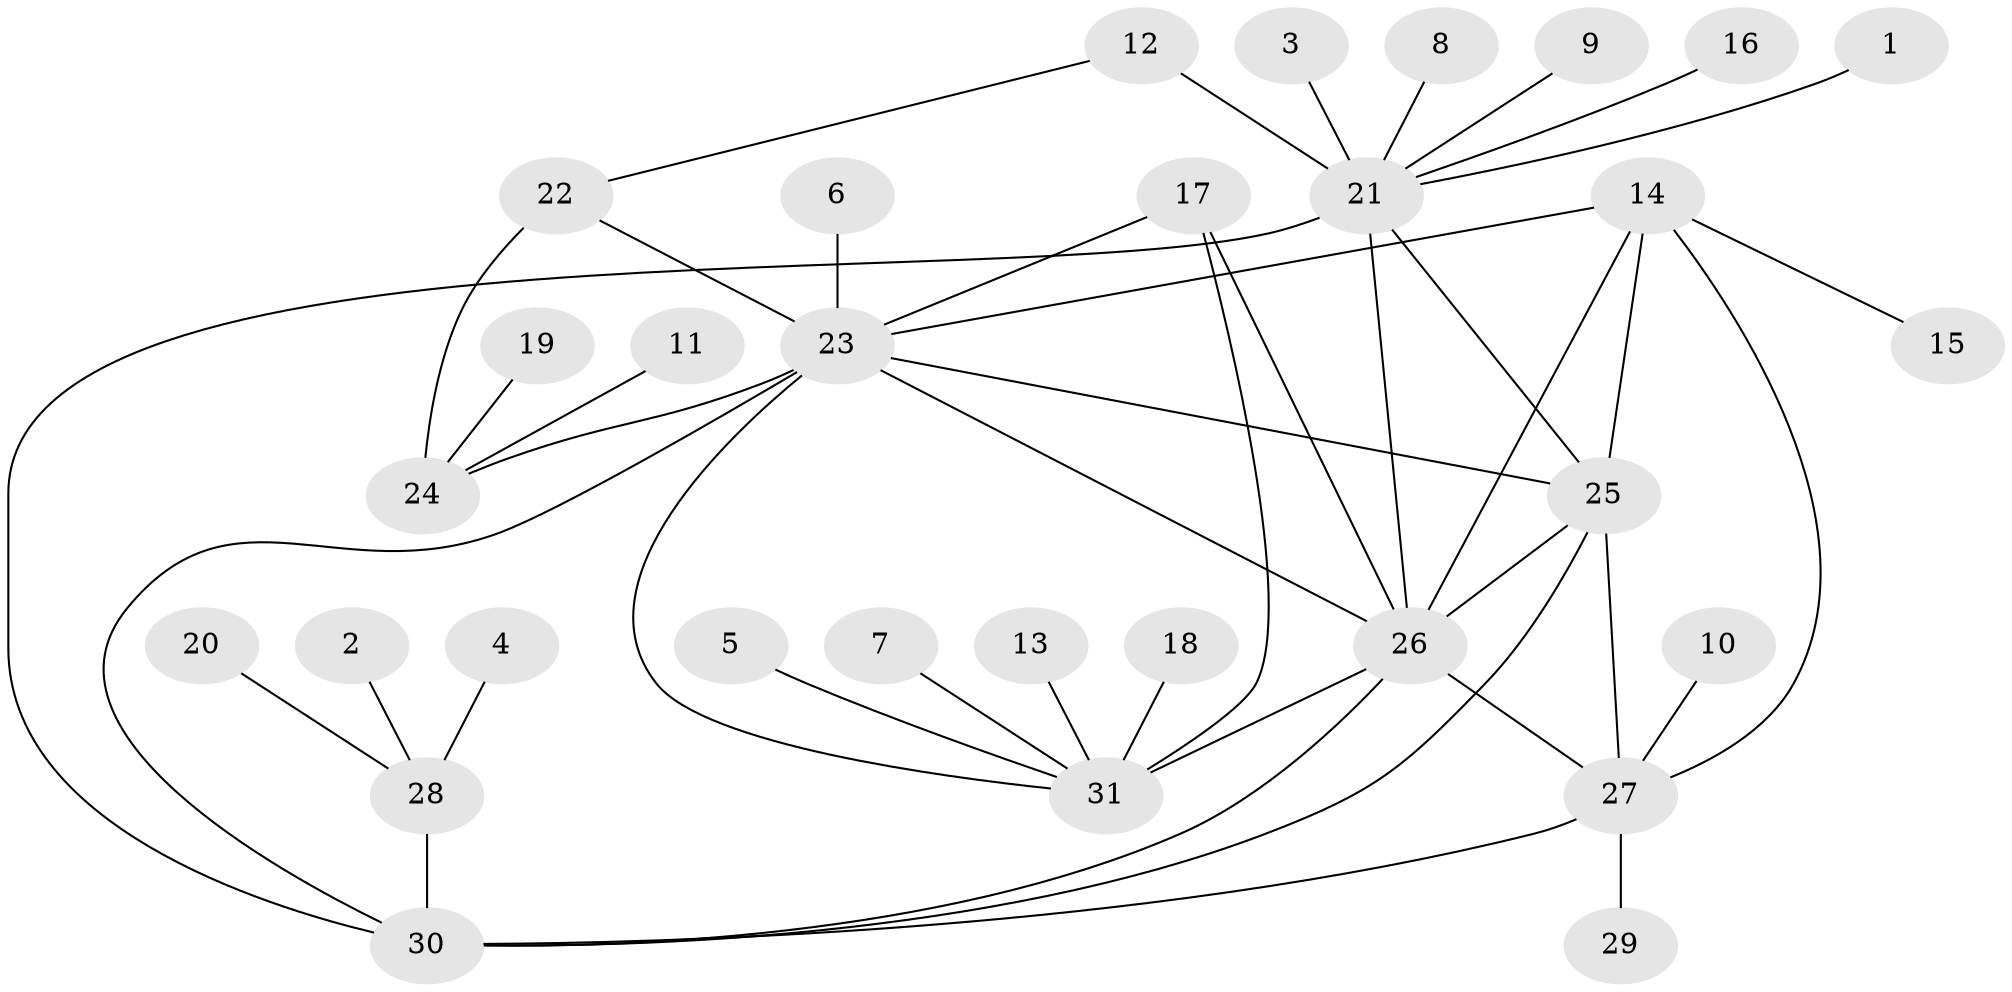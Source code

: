 // original degree distribution, {7: 0.08737864077669903, 5: 0.009708737864077669, 9: 0.02912621359223301, 10: 0.038834951456310676, 6: 0.04854368932038835, 8: 0.019417475728155338, 12: 0.009708737864077669, 1: 0.6019417475728155, 2: 0.1262135922330097, 3: 0.02912621359223301}
// Generated by graph-tools (version 1.1) at 2025/37/03/04/25 23:37:40]
// undirected, 31 vertices, 45 edges
graph export_dot {
  node [color=gray90,style=filled];
  1;
  2;
  3;
  4;
  5;
  6;
  7;
  8;
  9;
  10;
  11;
  12;
  13;
  14;
  15;
  16;
  17;
  18;
  19;
  20;
  21;
  22;
  23;
  24;
  25;
  26;
  27;
  28;
  29;
  30;
  31;
  1 -- 21 [weight=1.0];
  2 -- 28 [weight=1.0];
  3 -- 21 [weight=1.0];
  4 -- 28 [weight=1.0];
  5 -- 31 [weight=1.0];
  6 -- 23 [weight=1.0];
  7 -- 31 [weight=1.0];
  8 -- 21 [weight=1.0];
  9 -- 21 [weight=1.0];
  10 -- 27 [weight=1.0];
  11 -- 24 [weight=1.0];
  12 -- 21 [weight=4.0];
  12 -- 22 [weight=1.0];
  13 -- 31 [weight=1.0];
  14 -- 15 [weight=1.0];
  14 -- 23 [weight=1.0];
  14 -- 25 [weight=2.0];
  14 -- 26 [weight=1.0];
  14 -- 27 [weight=2.0];
  16 -- 21 [weight=1.0];
  17 -- 23 [weight=1.0];
  17 -- 26 [weight=2.0];
  17 -- 31 [weight=1.0];
  18 -- 31 [weight=1.0];
  19 -- 24 [weight=1.0];
  20 -- 28 [weight=1.0];
  21 -- 25 [weight=1.0];
  21 -- 26 [weight=1.0];
  21 -- 30 [weight=1.0];
  22 -- 23 [weight=2.0];
  22 -- 24 [weight=3.0];
  23 -- 24 [weight=3.0];
  23 -- 25 [weight=2.0];
  23 -- 26 [weight=2.0];
  23 -- 30 [weight=1.0];
  23 -- 31 [weight=1.0];
  25 -- 26 [weight=2.0];
  25 -- 27 [weight=4.0];
  25 -- 30 [weight=1.0];
  26 -- 27 [weight=1.0];
  26 -- 30 [weight=1.0];
  26 -- 31 [weight=2.0];
  27 -- 29 [weight=1.0];
  27 -- 30 [weight=1.0];
  28 -- 30 [weight=4.0];
}
